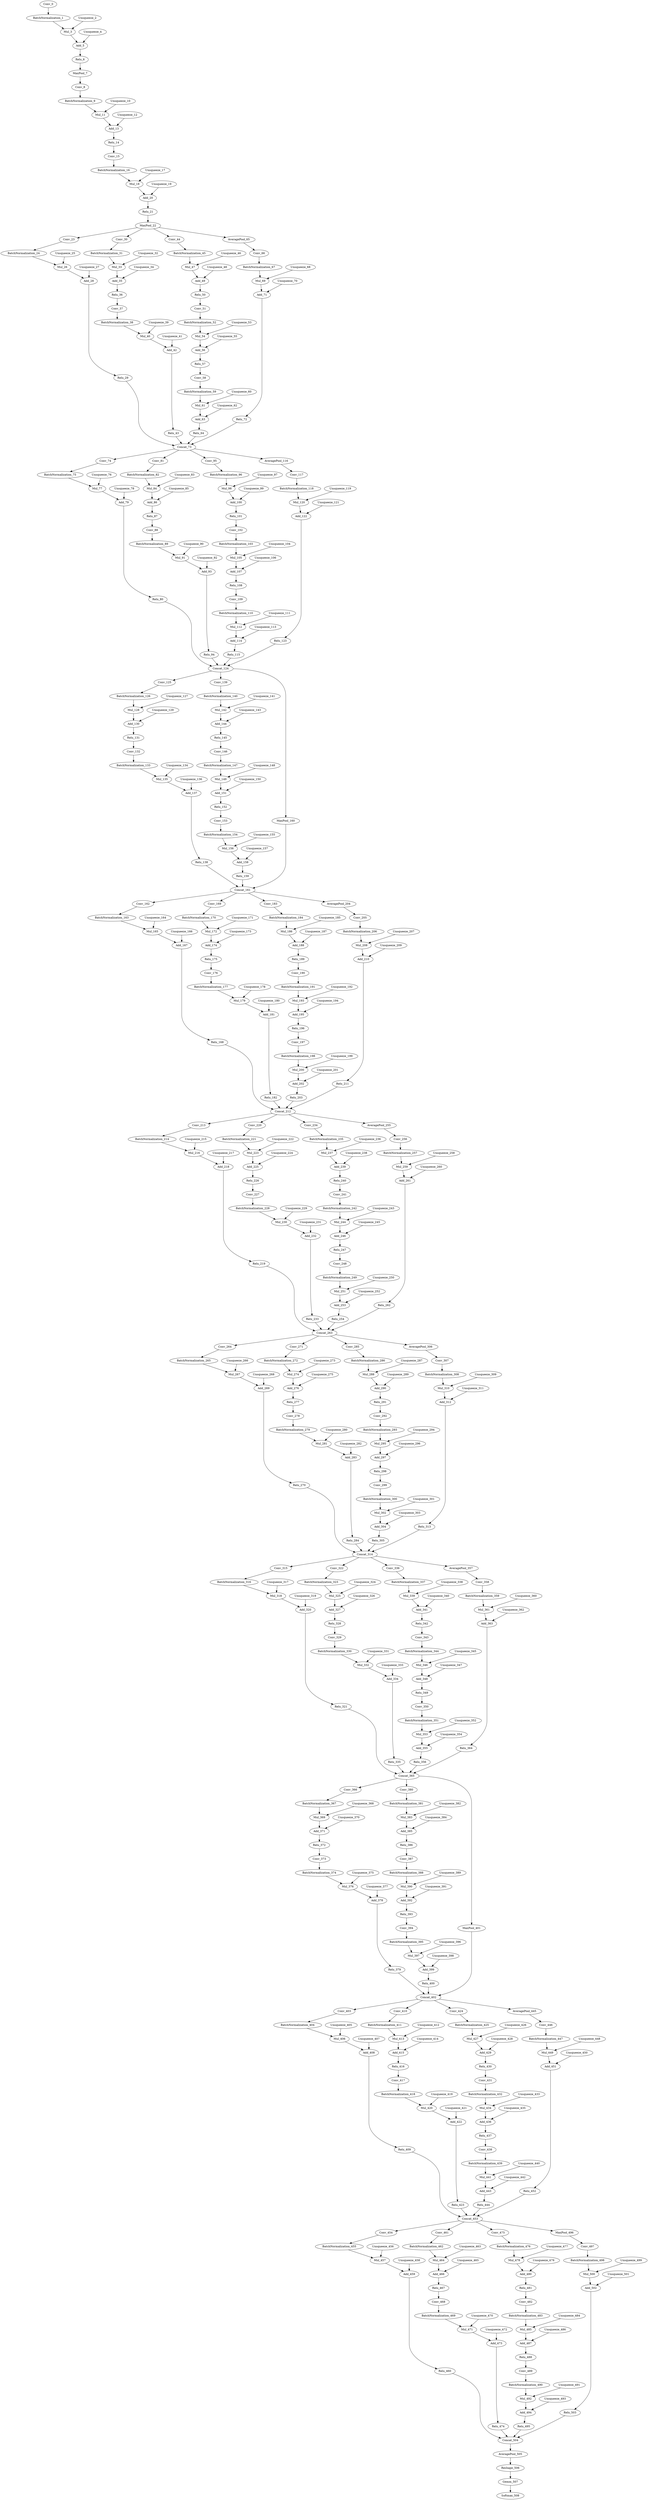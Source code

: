 digraph livness{
Conv_0 -> BatchNormalization_1;
BatchNormalization_1 -> Mul_3;
Unsqueeze_2 -> Mul_3;
Mul_3 -> Add_5;
Unsqueeze_4 -> Add_5;
Add_5 -> Relu_6;
Relu_6 -> MaxPool_7;
MaxPool_7 -> Conv_8;
Conv_8 -> BatchNormalization_9;
BatchNormalization_9 -> Mul_11;
Unsqueeze_10 -> Mul_11;
Mul_11 -> Add_13;
Unsqueeze_12 -> Add_13;
Add_13 -> Relu_14;
Relu_14 -> Conv_15;
Conv_15 -> BatchNormalization_16;
BatchNormalization_16 -> Mul_18;
Unsqueeze_17 -> Mul_18;
Mul_18 -> Add_20;
Unsqueeze_19 -> Add_20;
Add_20 -> Relu_21;
Relu_21 -> MaxPool_22;
MaxPool_22 -> Conv_23;
MaxPool_22 -> Conv_30;
MaxPool_22 -> Conv_44;
MaxPool_22 -> AveragePool_65;
Conv_23 -> BatchNormalization_24;
BatchNormalization_24 -> Mul_26;
Unsqueeze_25 -> Mul_26;
Mul_26 -> Add_28;
Unsqueeze_27 -> Add_28;
Add_28 -> Relu_29;
Relu_29 -> Concat_73;
Conv_30 -> BatchNormalization_31;
BatchNormalization_31 -> Mul_33;
Unsqueeze_32 -> Mul_33;
Mul_33 -> Add_35;
Unsqueeze_34 -> Add_35;
Add_35 -> Relu_36;
Relu_36 -> Conv_37;
Conv_37 -> BatchNormalization_38;
BatchNormalization_38 -> Mul_40;
Unsqueeze_39 -> Mul_40;
Mul_40 -> Add_42;
Unsqueeze_41 -> Add_42;
Add_42 -> Relu_43;
Relu_43 -> Concat_73;
Conv_44 -> BatchNormalization_45;
BatchNormalization_45 -> Mul_47;
Unsqueeze_46 -> Mul_47;
Mul_47 -> Add_49;
Unsqueeze_48 -> Add_49;
Add_49 -> Relu_50;
Relu_50 -> Conv_51;
Conv_51 -> BatchNormalization_52;
BatchNormalization_52 -> Mul_54;
Unsqueeze_53 -> Mul_54;
Mul_54 -> Add_56;
Unsqueeze_55 -> Add_56;
Add_56 -> Relu_57;
Relu_57 -> Conv_58;
Conv_58 -> BatchNormalization_59;
BatchNormalization_59 -> Mul_61;
Unsqueeze_60 -> Mul_61;
Mul_61 -> Add_63;
Unsqueeze_62 -> Add_63;
Add_63 -> Relu_64;
Relu_64 -> Concat_73;
AveragePool_65 -> Conv_66;
Conv_66 -> BatchNormalization_67;
BatchNormalization_67 -> Mul_69;
Unsqueeze_68 -> Mul_69;
Mul_69 -> Add_71;
Unsqueeze_70 -> Add_71;
Add_71 -> Relu_72;
Relu_72 -> Concat_73;
Concat_73 -> Conv_74;
Concat_73 -> Conv_81;
Concat_73 -> Conv_95;
Concat_73 -> AveragePool_116;
Conv_74 -> BatchNormalization_75;
BatchNormalization_75 -> Mul_77;
Unsqueeze_76 -> Mul_77;
Mul_77 -> Add_79;
Unsqueeze_78 -> Add_79;
Add_79 -> Relu_80;
Relu_80 -> Concat_124;
Conv_81 -> BatchNormalization_82;
BatchNormalization_82 -> Mul_84;
Unsqueeze_83 -> Mul_84;
Mul_84 -> Add_86;
Unsqueeze_85 -> Add_86;
Add_86 -> Relu_87;
Relu_87 -> Conv_88;
Conv_88 -> BatchNormalization_89;
BatchNormalization_89 -> Mul_91;
Unsqueeze_90 -> Mul_91;
Mul_91 -> Add_93;
Unsqueeze_92 -> Add_93;
Add_93 -> Relu_94;
Relu_94 -> Concat_124;
Conv_95 -> BatchNormalization_96;
BatchNormalization_96 -> Mul_98;
Unsqueeze_97 -> Mul_98;
Mul_98 -> Add_100;
Unsqueeze_99 -> Add_100;
Add_100 -> Relu_101;
Relu_101 -> Conv_102;
Conv_102 -> BatchNormalization_103;
BatchNormalization_103 -> Mul_105;
Unsqueeze_104 -> Mul_105;
Mul_105 -> Add_107;
Unsqueeze_106 -> Add_107;
Add_107 -> Relu_108;
Relu_108 -> Conv_109;
Conv_109 -> BatchNormalization_110;
BatchNormalization_110 -> Mul_112;
Unsqueeze_111 -> Mul_112;
Mul_112 -> Add_114;
Unsqueeze_113 -> Add_114;
Add_114 -> Relu_115;
Relu_115 -> Concat_124;
AveragePool_116 -> Conv_117;
Conv_117 -> BatchNormalization_118;
BatchNormalization_118 -> Mul_120;
Unsqueeze_119 -> Mul_120;
Mul_120 -> Add_122;
Unsqueeze_121 -> Add_122;
Add_122 -> Relu_123;
Relu_123 -> Concat_124;
Concat_124 -> Conv_125;
Concat_124 -> Conv_139;
Concat_124 -> MaxPool_160;
Conv_125 -> BatchNormalization_126;
BatchNormalization_126 -> Mul_128;
Unsqueeze_127 -> Mul_128;
Mul_128 -> Add_130;
Unsqueeze_129 -> Add_130;
Add_130 -> Relu_131;
Relu_131 -> Conv_132;
Conv_132 -> BatchNormalization_133;
BatchNormalization_133 -> Mul_135;
Unsqueeze_134 -> Mul_135;
Mul_135 -> Add_137;
Unsqueeze_136 -> Add_137;
Add_137 -> Relu_138;
Relu_138 -> Concat_161;
Conv_139 -> BatchNormalization_140;
BatchNormalization_140 -> Mul_142;
Unsqueeze_141 -> Mul_142;
Mul_142 -> Add_144;
Unsqueeze_143 -> Add_144;
Add_144 -> Relu_145;
Relu_145 -> Conv_146;
Conv_146 -> BatchNormalization_147;
BatchNormalization_147 -> Mul_149;
Unsqueeze_148 -> Mul_149;
Mul_149 -> Add_151;
Unsqueeze_150 -> Add_151;
Add_151 -> Relu_152;
Relu_152 -> Conv_153;
Conv_153 -> BatchNormalization_154;
BatchNormalization_154 -> Mul_156;
Unsqueeze_155 -> Mul_156;
Mul_156 -> Add_158;
Unsqueeze_157 -> Add_158;
Add_158 -> Relu_159;
Relu_159 -> Concat_161;
MaxPool_160 -> Concat_161;
Concat_161 -> Conv_162;
Concat_161 -> Conv_169;
Concat_161 -> Conv_183;
Concat_161 -> AveragePool_204;
Conv_162 -> BatchNormalization_163;
BatchNormalization_163 -> Mul_165;
Unsqueeze_164 -> Mul_165;
Mul_165 -> Add_167;
Unsqueeze_166 -> Add_167;
Add_167 -> Relu_168;
Relu_168 -> Concat_212;
Conv_169 -> BatchNormalization_170;
BatchNormalization_170 -> Mul_172;
Unsqueeze_171 -> Mul_172;
Mul_172 -> Add_174;
Unsqueeze_173 -> Add_174;
Add_174 -> Relu_175;
Relu_175 -> Conv_176;
Conv_176 -> BatchNormalization_177;
BatchNormalization_177 -> Mul_179;
Unsqueeze_178 -> Mul_179;
Mul_179 -> Add_181;
Unsqueeze_180 -> Add_181;
Add_181 -> Relu_182;
Relu_182 -> Concat_212;
Conv_183 -> BatchNormalization_184;
BatchNormalization_184 -> Mul_186;
Unsqueeze_185 -> Mul_186;
Mul_186 -> Add_188;
Unsqueeze_187 -> Add_188;
Add_188 -> Relu_189;
Relu_189 -> Conv_190;
Conv_190 -> BatchNormalization_191;
BatchNormalization_191 -> Mul_193;
Unsqueeze_192 -> Mul_193;
Mul_193 -> Add_195;
Unsqueeze_194 -> Add_195;
Add_195 -> Relu_196;
Relu_196 -> Conv_197;
Conv_197 -> BatchNormalization_198;
BatchNormalization_198 -> Mul_200;
Unsqueeze_199 -> Mul_200;
Mul_200 -> Add_202;
Unsqueeze_201 -> Add_202;
Add_202 -> Relu_203;
Relu_203 -> Concat_212;
AveragePool_204 -> Conv_205;
Conv_205 -> BatchNormalization_206;
BatchNormalization_206 -> Mul_208;
Unsqueeze_207 -> Mul_208;
Mul_208 -> Add_210;
Unsqueeze_209 -> Add_210;
Add_210 -> Relu_211;
Relu_211 -> Concat_212;
Concat_212 -> Conv_213;
Concat_212 -> Conv_220;
Concat_212 -> Conv_234;
Concat_212 -> AveragePool_255;
Conv_213 -> BatchNormalization_214;
BatchNormalization_214 -> Mul_216;
Unsqueeze_215 -> Mul_216;
Mul_216 -> Add_218;
Unsqueeze_217 -> Add_218;
Add_218 -> Relu_219;
Relu_219 -> Concat_263;
Conv_220 -> BatchNormalization_221;
BatchNormalization_221 -> Mul_223;
Unsqueeze_222 -> Mul_223;
Mul_223 -> Add_225;
Unsqueeze_224 -> Add_225;
Add_225 -> Relu_226;
Relu_226 -> Conv_227;
Conv_227 -> BatchNormalization_228;
BatchNormalization_228 -> Mul_230;
Unsqueeze_229 -> Mul_230;
Mul_230 -> Add_232;
Unsqueeze_231 -> Add_232;
Add_232 -> Relu_233;
Relu_233 -> Concat_263;
Conv_234 -> BatchNormalization_235;
BatchNormalization_235 -> Mul_237;
Unsqueeze_236 -> Mul_237;
Mul_237 -> Add_239;
Unsqueeze_238 -> Add_239;
Add_239 -> Relu_240;
Relu_240 -> Conv_241;
Conv_241 -> BatchNormalization_242;
BatchNormalization_242 -> Mul_244;
Unsqueeze_243 -> Mul_244;
Mul_244 -> Add_246;
Unsqueeze_245 -> Add_246;
Add_246 -> Relu_247;
Relu_247 -> Conv_248;
Conv_248 -> BatchNormalization_249;
BatchNormalization_249 -> Mul_251;
Unsqueeze_250 -> Mul_251;
Mul_251 -> Add_253;
Unsqueeze_252 -> Add_253;
Add_253 -> Relu_254;
Relu_254 -> Concat_263;
AveragePool_255 -> Conv_256;
Conv_256 -> BatchNormalization_257;
BatchNormalization_257 -> Mul_259;
Unsqueeze_258 -> Mul_259;
Mul_259 -> Add_261;
Unsqueeze_260 -> Add_261;
Add_261 -> Relu_262;
Relu_262 -> Concat_263;
Concat_263 -> Conv_264;
Concat_263 -> Conv_271;
Concat_263 -> Conv_285;
Concat_263 -> AveragePool_306;
Conv_264 -> BatchNormalization_265;
BatchNormalization_265 -> Mul_267;
Unsqueeze_266 -> Mul_267;
Mul_267 -> Add_269;
Unsqueeze_268 -> Add_269;
Add_269 -> Relu_270;
Relu_270 -> Concat_314;
Conv_271 -> BatchNormalization_272;
BatchNormalization_272 -> Mul_274;
Unsqueeze_273 -> Mul_274;
Mul_274 -> Add_276;
Unsqueeze_275 -> Add_276;
Add_276 -> Relu_277;
Relu_277 -> Conv_278;
Conv_278 -> BatchNormalization_279;
BatchNormalization_279 -> Mul_281;
Unsqueeze_280 -> Mul_281;
Mul_281 -> Add_283;
Unsqueeze_282 -> Add_283;
Add_283 -> Relu_284;
Relu_284 -> Concat_314;
Conv_285 -> BatchNormalization_286;
BatchNormalization_286 -> Mul_288;
Unsqueeze_287 -> Mul_288;
Mul_288 -> Add_290;
Unsqueeze_289 -> Add_290;
Add_290 -> Relu_291;
Relu_291 -> Conv_292;
Conv_292 -> BatchNormalization_293;
BatchNormalization_293 -> Mul_295;
Unsqueeze_294 -> Mul_295;
Mul_295 -> Add_297;
Unsqueeze_296 -> Add_297;
Add_297 -> Relu_298;
Relu_298 -> Conv_299;
Conv_299 -> BatchNormalization_300;
BatchNormalization_300 -> Mul_302;
Unsqueeze_301 -> Mul_302;
Mul_302 -> Add_304;
Unsqueeze_303 -> Add_304;
Add_304 -> Relu_305;
Relu_305 -> Concat_314;
AveragePool_306 -> Conv_307;
Conv_307 -> BatchNormalization_308;
BatchNormalization_308 -> Mul_310;
Unsqueeze_309 -> Mul_310;
Mul_310 -> Add_312;
Unsqueeze_311 -> Add_312;
Add_312 -> Relu_313;
Relu_313 -> Concat_314;
Concat_314 -> Conv_315;
Concat_314 -> Conv_322;
Concat_314 -> Conv_336;
Concat_314 -> AveragePool_357;
Conv_315 -> BatchNormalization_316;
BatchNormalization_316 -> Mul_318;
Unsqueeze_317 -> Mul_318;
Mul_318 -> Add_320;
Unsqueeze_319 -> Add_320;
Add_320 -> Relu_321;
Relu_321 -> Concat_365;
Conv_322 -> BatchNormalization_323;
BatchNormalization_323 -> Mul_325;
Unsqueeze_324 -> Mul_325;
Mul_325 -> Add_327;
Unsqueeze_326 -> Add_327;
Add_327 -> Relu_328;
Relu_328 -> Conv_329;
Conv_329 -> BatchNormalization_330;
BatchNormalization_330 -> Mul_332;
Unsqueeze_331 -> Mul_332;
Mul_332 -> Add_334;
Unsqueeze_333 -> Add_334;
Add_334 -> Relu_335;
Relu_335 -> Concat_365;
Conv_336 -> BatchNormalization_337;
BatchNormalization_337 -> Mul_339;
Unsqueeze_338 -> Mul_339;
Mul_339 -> Add_341;
Unsqueeze_340 -> Add_341;
Add_341 -> Relu_342;
Relu_342 -> Conv_343;
Conv_343 -> BatchNormalization_344;
BatchNormalization_344 -> Mul_346;
Unsqueeze_345 -> Mul_346;
Mul_346 -> Add_348;
Unsqueeze_347 -> Add_348;
Add_348 -> Relu_349;
Relu_349 -> Conv_350;
Conv_350 -> BatchNormalization_351;
BatchNormalization_351 -> Mul_353;
Unsqueeze_352 -> Mul_353;
Mul_353 -> Add_355;
Unsqueeze_354 -> Add_355;
Add_355 -> Relu_356;
Relu_356 -> Concat_365;
AveragePool_357 -> Conv_358;
Conv_358 -> BatchNormalization_359;
BatchNormalization_359 -> Mul_361;
Unsqueeze_360 -> Mul_361;
Mul_361 -> Add_363;
Unsqueeze_362 -> Add_363;
Add_363 -> Relu_364;
Relu_364 -> Concat_365;
Concat_365 -> Conv_366;
Concat_365 -> Conv_380;
Concat_365 -> MaxPool_401;
Conv_366 -> BatchNormalization_367;
BatchNormalization_367 -> Mul_369;
Unsqueeze_368 -> Mul_369;
Mul_369 -> Add_371;
Unsqueeze_370 -> Add_371;
Add_371 -> Relu_372;
Relu_372 -> Conv_373;
Conv_373 -> BatchNormalization_374;
BatchNormalization_374 -> Mul_376;
Unsqueeze_375 -> Mul_376;
Mul_376 -> Add_378;
Unsqueeze_377 -> Add_378;
Add_378 -> Relu_379;
Relu_379 -> Concat_402;
Conv_380 -> BatchNormalization_381;
BatchNormalization_381 -> Mul_383;
Unsqueeze_382 -> Mul_383;
Mul_383 -> Add_385;
Unsqueeze_384 -> Add_385;
Add_385 -> Relu_386;
Relu_386 -> Conv_387;
Conv_387 -> BatchNormalization_388;
BatchNormalization_388 -> Mul_390;
Unsqueeze_389 -> Mul_390;
Mul_390 -> Add_392;
Unsqueeze_391 -> Add_392;
Add_392 -> Relu_393;
Relu_393 -> Conv_394;
Conv_394 -> BatchNormalization_395;
BatchNormalization_395 -> Mul_397;
Unsqueeze_396 -> Mul_397;
Mul_397 -> Add_399;
Unsqueeze_398 -> Add_399;
Add_399 -> Relu_400;
Relu_400 -> Concat_402;
MaxPool_401 -> Concat_402;
Concat_402 -> Conv_403;
Concat_402 -> Conv_410;
Concat_402 -> Conv_424;
Concat_402 -> AveragePool_445;
Conv_403 -> BatchNormalization_404;
BatchNormalization_404 -> Mul_406;
Unsqueeze_405 -> Mul_406;
Mul_406 -> Add_408;
Unsqueeze_407 -> Add_408;
Add_408 -> Relu_409;
Relu_409 -> Concat_453;
Conv_410 -> BatchNormalization_411;
BatchNormalization_411 -> Mul_413;
Unsqueeze_412 -> Mul_413;
Mul_413 -> Add_415;
Unsqueeze_414 -> Add_415;
Add_415 -> Relu_416;
Relu_416 -> Conv_417;
Conv_417 -> BatchNormalization_418;
BatchNormalization_418 -> Mul_420;
Unsqueeze_419 -> Mul_420;
Mul_420 -> Add_422;
Unsqueeze_421 -> Add_422;
Add_422 -> Relu_423;
Relu_423 -> Concat_453;
Conv_424 -> BatchNormalization_425;
BatchNormalization_425 -> Mul_427;
Unsqueeze_426 -> Mul_427;
Mul_427 -> Add_429;
Unsqueeze_428 -> Add_429;
Add_429 -> Relu_430;
Relu_430 -> Conv_431;
Conv_431 -> BatchNormalization_432;
BatchNormalization_432 -> Mul_434;
Unsqueeze_433 -> Mul_434;
Mul_434 -> Add_436;
Unsqueeze_435 -> Add_436;
Add_436 -> Relu_437;
Relu_437 -> Conv_438;
Conv_438 -> BatchNormalization_439;
BatchNormalization_439 -> Mul_441;
Unsqueeze_440 -> Mul_441;
Mul_441 -> Add_443;
Unsqueeze_442 -> Add_443;
Add_443 -> Relu_444;
Relu_444 -> Concat_453;
AveragePool_445 -> Conv_446;
Conv_446 -> BatchNormalization_447;
BatchNormalization_447 -> Mul_449;
Unsqueeze_448 -> Mul_449;
Mul_449 -> Add_451;
Unsqueeze_450 -> Add_451;
Add_451 -> Relu_452;
Relu_452 -> Concat_453;
Concat_453 -> Conv_454;
Concat_453 -> Conv_461;
Concat_453 -> Conv_475;
Concat_453 -> MaxPool_496;
Conv_454 -> BatchNormalization_455;
BatchNormalization_455 -> Mul_457;
Unsqueeze_456 -> Mul_457;
Mul_457 -> Add_459;
Unsqueeze_458 -> Add_459;
Add_459 -> Relu_460;
Relu_460 -> Concat_504;
Conv_461 -> BatchNormalization_462;
BatchNormalization_462 -> Mul_464;
Unsqueeze_463 -> Mul_464;
Mul_464 -> Add_466;
Unsqueeze_465 -> Add_466;
Add_466 -> Relu_467;
Relu_467 -> Conv_468;
Conv_468 -> BatchNormalization_469;
BatchNormalization_469 -> Mul_471;
Unsqueeze_470 -> Mul_471;
Mul_471 -> Add_473;
Unsqueeze_472 -> Add_473;
Add_473 -> Relu_474;
Relu_474 -> Concat_504;
Conv_475 -> BatchNormalization_476;
BatchNormalization_476 -> Mul_478;
Unsqueeze_477 -> Mul_478;
Mul_478 -> Add_480;
Unsqueeze_479 -> Add_480;
Add_480 -> Relu_481;
Relu_481 -> Conv_482;
Conv_482 -> BatchNormalization_483;
BatchNormalization_483 -> Mul_485;
Unsqueeze_484 -> Mul_485;
Mul_485 -> Add_487;
Unsqueeze_486 -> Add_487;
Add_487 -> Relu_488;
Relu_488 -> Conv_489;
Conv_489 -> BatchNormalization_490;
BatchNormalization_490 -> Mul_492;
Unsqueeze_491 -> Mul_492;
Mul_492 -> Add_494;
Unsqueeze_493 -> Add_494;
Add_494 -> Relu_495;
Relu_495 -> Concat_504;
MaxPool_496 -> Conv_497;
Conv_497 -> BatchNormalization_498;
BatchNormalization_498 -> Mul_500;
Unsqueeze_499 -> Mul_500;
Mul_500 -> Add_502;
Unsqueeze_501 -> Add_502;
Add_502 -> Relu_503;
Relu_503 -> Concat_504;
Concat_504 -> AveragePool_505;
AveragePool_505 -> Reshape_506;
Reshape_506 -> Gemm_507;
Gemm_507 -> Softmax_508;
}
